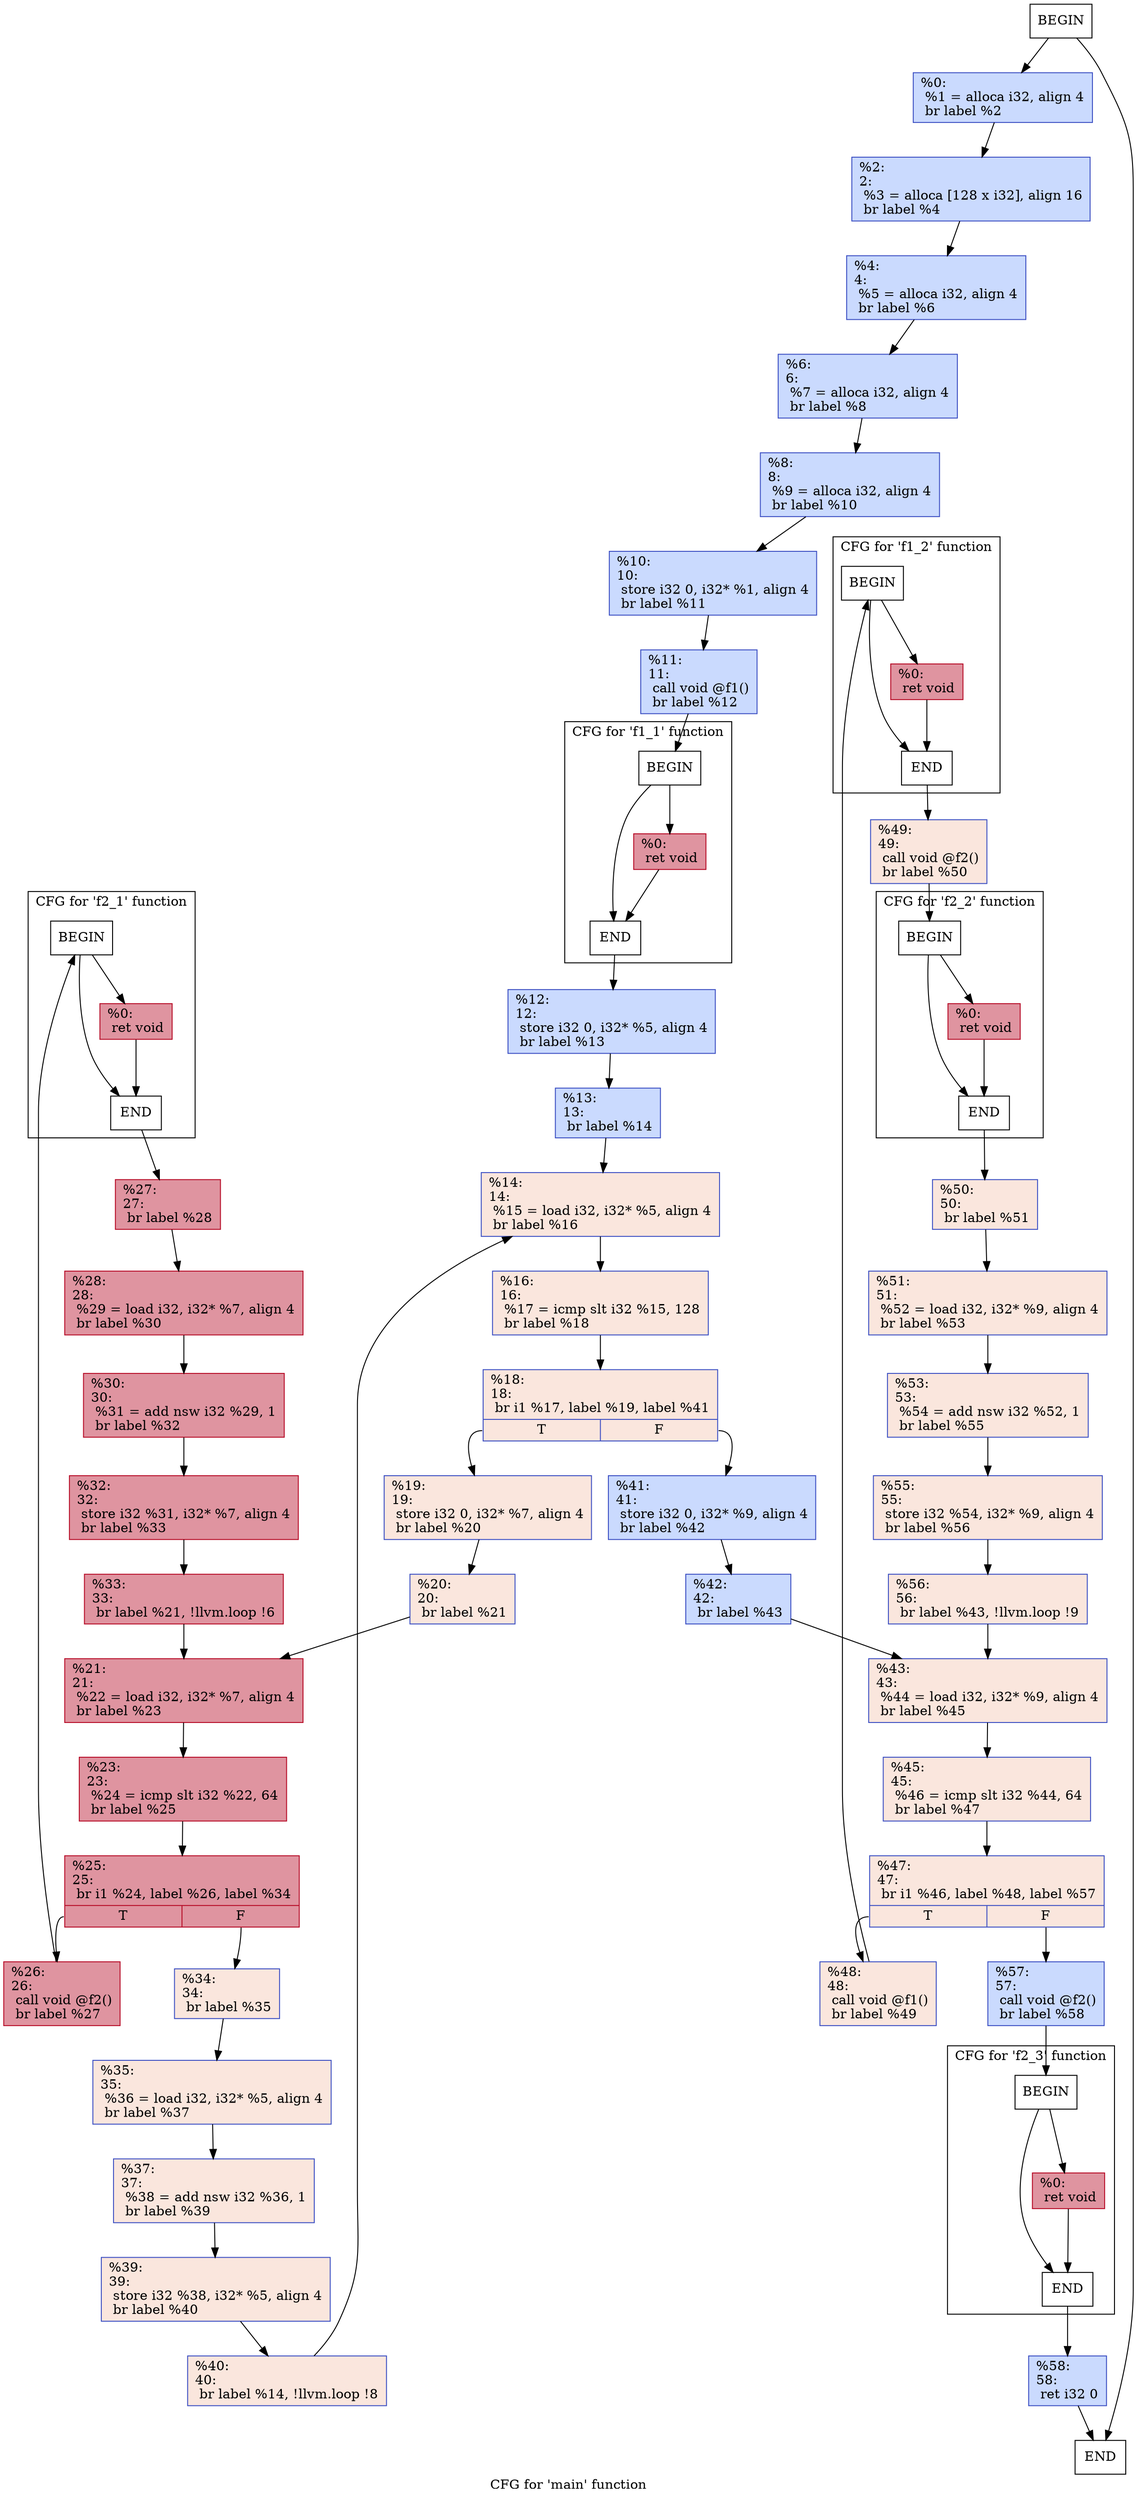 digraph "CFG for 'main' function" {
	label="CFG for 'main' function";

	Nodebeginmain [shape=record, label="BEGIN"];
	Nodebeginmain -> Node0x1933550
	Node0x1933550 [shape=record,color="#3d50c3ff", style=filled, fillcolor="#88abfd70",label="{%0:\l  %1 = alloca i32, align 4\l  br label %2\l}"];
	Node0x1933550 -> Node0x1933c70;
	Node0x1933c70 [shape=record,color="#3d50c3ff", style=filled, fillcolor="#88abfd70",label="{%2:\l2:                                                \l  %3 = alloca [128 x i32], align 16\l  br label %4\l}"];
	Node0x1933c70 -> Node0x19343e0;
	Node0x19343e0 [shape=record,color="#3d50c3ff", style=filled, fillcolor="#88abfd70",label="{%4:\l4:                                                \l  %5 = alloca i32, align 4\l  br label %6\l}"];
	Node0x19343e0 -> Node0x1934560;
	Node0x1934560 [shape=record,color="#3d50c3ff", style=filled, fillcolor="#88abfd70",label="{%6:\l6:                                                \l  %7 = alloca i32, align 4\l  br label %8\l}"];
	Node0x1934560 -> Node0x1934690;
	Node0x1934690 [shape=record,color="#3d50c3ff", style=filled, fillcolor="#88abfd70",label="{%8:\l8:                                                \l  %9 = alloca i32, align 4\l  br label %10\l}"];
	Node0x1934690 -> Node0x19344a0;
	Node0x19344a0 [shape=record,color="#3d50c3ff", style=filled, fillcolor="#88abfd70",label="{%10:\l10:                                               \l  store i32 0, i32* %1, align 4\l  br label %11\l}"];
	Node0x19344a0 -> Node0x1934830;
	Node0x1934830 [shape=record,color="#3d50c3ff", style=filled, fillcolor="#88abfd70",label="{%11:\l11:                                               \l  call void @f1()\l  br label %12\l}"];
	Node0x1934830 -> Nodebeginf1_1;
	Nodeendf1_1 -> Node0x19349c0;
	Node0x19349c0 [shape=record,color="#3d50c3ff", style=filled, fillcolor="#88abfd70",label="{%12:\l12:                                               \l  store i32 0, i32* %5, align 4\l  br label %13\l}"];
	Node0x19349c0 -> Node0x1934a80;
	Node0x1934a80 [shape=record,color="#3d50c3ff", style=filled, fillcolor="#88abfd70",label="{%13:\l13:                                               \l  br label %14\l}"];
	Node0x1934a80 -> Node0x1934b40;
	Node0x1934b40 [shape=record,color="#3d50c3ff", style=filled, fillcolor="#f3c7b170",label="{%14:\l14:                                               \l  %15 = load i32, i32* %5, align 4\l  br label %16\l}"];
	Node0x1934b40 -> Node0x1934c70;
	Node0x1934c70 [shape=record,color="#3d50c3ff", style=filled, fillcolor="#f3c7b170",label="{%16:\l16:                                               \l  %17 = icmp slt i32 %15, 128\l  br label %18\l}"];
	Node0x1934c70 -> Node0x1934d60;
	Node0x1934d60 [shape=record,color="#3d50c3ff", style=filled, fillcolor="#f3c7b170",label="{%18:\l18:                                               \l  br i1 %17, label %19, label %41\l|{<s0>T|<s1>F}}"];
	Node0x1934d60:s0 -> Node0x1934e20;
	Node0x1934d60:s1 -> Node0x1934e70;
	Node0x1934e20 [shape=record,color="#3d50c3ff", style=filled, fillcolor="#f3c7b170",label="{%19:\l19:                                               \l  store i32 0, i32* %7, align 4\l  br label %20\l}"];
	Node0x1934e20 -> Node0x1934fb0;
	Node0x1934fb0 [shape=record,color="#3d50c3ff", style=filled, fillcolor="#f3c7b170",label="{%20:\l20:                                               \l  br label %21\l}"];
	Node0x1934fb0 -> Node0x1935070;
	Node0x1935070 [shape=record,color="#b70d28ff", style=filled, fillcolor="#b70d2870",label="{%21:\l21:                                               \l  %22 = load i32, i32* %7, align 4\l  br label %23\l}"];
	Node0x1935070 -> Node0x19351a0;
	Node0x19351a0 [shape=record,color="#b70d28ff", style=filled, fillcolor="#b70d2870",label="{%23:\l23:                                               \l  %24 = icmp slt i32 %22, 64\l  br label %25\l}"];
	Node0x19351a0 -> Node0x1935320;
	Node0x1935320 [shape=record,color="#b70d28ff", style=filled, fillcolor="#b70d2870",label="{%25:\l25:                                               \l  br i1 %24, label %26, label %34\l|{<s0>T|<s1>F}}"];
	Node0x1935320:s0 -> Node0x19353e0;
	Node0x1935320:s1 -> Node0x1935430;
	Node0x19353e0 [shape=record,color="#b70d28ff", style=filled, fillcolor="#b70d2870",label="{%26:\l26:                                               \l  call void @f2()\l  br label %27\l}"];
	Node0x19353e0 -> Nodebeginf2_1;
	Nodeendf2_1 -> Node0x1935640;
	Node0x1935640 [shape=record,color="#b70d28ff", style=filled, fillcolor="#b70d2870",label="{%27:\l27:                                               \l  br label %28\l}"];
	Node0x1935640 -> Node0x1935700;
	Node0x1935700 [shape=record,color="#b70d28ff", style=filled, fillcolor="#b70d2870",label="{%28:\l28:                                               \l  %29 = load i32, i32* %7, align 4\l  br label %30\l}"];
	Node0x1935700 -> Node0x1935830;
	Node0x1935830 [shape=record,color="#b70d28ff", style=filled, fillcolor="#b70d2870",label="{%30:\l30:                                               \l  %31 = add nsw i32 %29, 1\l  br label %32\l}"];
	Node0x1935830 -> Node0x1935980;
	Node0x1935980 [shape=record,color="#b70d28ff", style=filled, fillcolor="#b70d2870",label="{%32:\l32:                                               \l  store i32 %31, i32* %7, align 4\l  br label %33\l}"];
	Node0x1935980 -> Node0x1935ce0;
	Node0x1935ce0 [shape=record,color="#b70d28ff", style=filled, fillcolor="#b70d2870",label="{%33:\l33:                                               \l  br label %21, !llvm.loop !6\l}"];
	Node0x1935ce0 -> Node0x1935070;
	Node0x1935430 [shape=record,color="#3d50c3ff", style=filled, fillcolor="#f3c7b170",label="{%34:\l34:                                               \l  br label %35\l}"];
	Node0x1935430 -> Node0x19368e0;
	Node0x19368e0 [shape=record,color="#3d50c3ff", style=filled, fillcolor="#f3c7b170",label="{%35:\l35:                                               \l  %36 = load i32, i32* %5, align 4\l  br label %37\l}"];
	Node0x19368e0 -> Node0x1936a10;
	Node0x1936a10 [shape=record,color="#3d50c3ff", style=filled, fillcolor="#f3c7b170",label="{%37:\l37:                                               \l  %38 = add nsw i32 %36, 1\l  br label %39\l}"];
	Node0x1936a10 -> Node0x1936b60;
	Node0x1936b60 [shape=record,color="#3d50c3ff", style=filled, fillcolor="#f3c7b170",label="{%39:\l39:                                               \l  store i32 %38, i32* %5, align 4\l  br label %40\l}"];
	Node0x1936b60 -> Node0x1936cb0;
	Node0x1936cb0 [shape=record,color="#3d50c3ff", style=filled, fillcolor="#f3c7b170",label="{%40:\l40:                                               \l  br label %14, !llvm.loop !8\l}"];
	Node0x1936cb0 -> Node0x1934b40;
	Node0x1934e70 [shape=record,color="#3d50c3ff", style=filled, fillcolor="#88abfd70",label="{%41:\l41:                                               \l  store i32 0, i32* %9, align 4\l  br label %42\l}"];
	Node0x1934e70 -> Node0x1936f30;
	Node0x1936f30 [shape=record,color="#3d50c3ff", style=filled, fillcolor="#88abfd70",label="{%42:\l42:                                               \l  br label %43\l}"];
	Node0x1936f30 -> Node0x1936ff0;
	Node0x1936ff0 [shape=record,color="#3d50c3ff", style=filled, fillcolor="#f3c7b170",label="{%43:\l43:                                               \l  %44 = load i32, i32* %9, align 4\l  br label %45\l}"];
	Node0x1936ff0 -> Node0x1937120;
	Node0x1937120 [shape=record,color="#3d50c3ff", style=filled, fillcolor="#f3c7b170",label="{%45:\l45:                                               \l  %46 = icmp slt i32 %44, 64\l  br label %47\l}"];
	Node0x1937120 -> Node0x1937270;
	Node0x1937270 [shape=record,color="#3d50c3ff", style=filled, fillcolor="#f3c7b170",label="{%47:\l47:                                               \l  br i1 %46, label %48, label %57\l|{<s0>T|<s1>F}}"];
	Node0x1937270:s0 -> Node0x1937330;
	Node0x1937270:s1 -> Node0x1937380;
	Node0x1937330 [shape=record,color="#3d50c3ff", style=filled, fillcolor="#f3c7b170",label="{%48:\l48:                                               \l  call void @f1()\l  br label %49\l}"];
	Node0x1937330 -> Nodebeginf1_2;
	Nodeendf1_2 -> Node0x1937590;
	Node0x1937590 [shape=record,color="#3d50c3ff", style=filled, fillcolor="#f3c7b170",label="{%49:\l49:                                               \l  call void @f2()\l  br label %50\l}"];
	Node0x1937590 -> Nodebeginf2_2;
	Nodeendf2_2 -> Node0x1937720;
	Node0x1937720 [shape=record,color="#3d50c3ff", style=filled, fillcolor="#f3c7b170",label="{%50:\l50:                                               \l  br label %51\l}"];
	Node0x1937720 -> Node0x19377e0;
	Node0x19377e0 [shape=record,color="#3d50c3ff", style=filled, fillcolor="#f3c7b170",label="{%51:\l51:                                               \l  %52 = load i32, i32* %9, align 4\l  br label %53\l}"];
	Node0x19377e0 -> Node0x1937910;
	Node0x1937910 [shape=record,color="#3d50c3ff", style=filled, fillcolor="#f3c7b170",label="{%53:\l53:                                               \l  %54 = add nsw i32 %52, 1\l  br label %55\l}"];
	Node0x1937910 -> Node0x1937a60;
	Node0x1937a60 [shape=record,color="#3d50c3ff", style=filled, fillcolor="#f3c7b170",label="{%55:\l55:                                               \l  store i32 %54, i32* %9, align 4\l  br label %56\l}"];
	Node0x1937a60 -> Node0x1937bb0;
	Node0x1937bb0 [shape=record,color="#3d50c3ff", style=filled, fillcolor="#f3c7b170",label="{%56:\l56:                                               \l  br label %43, !llvm.loop !9\l}"];
	Node0x1937bb0 -> Node0x1936ff0;
	Node0x1937380 [shape=record,color="#3d50c3ff", style=filled, fillcolor="#88abfd70",label="{%57:\l57:                                               \l  call void @f2()\l  br label %58\l}"];
	Node0x1937380 -> Nodebeginf2_3;
	Nodeendf2_3 -> Node0x1937e90;
	Node0x1937e90 [shape=record,color="#3d50c3ff", style=filled, fillcolor="#88abfd70",label="{%58:\l58:                                               \l  ret i32 0\l}"];
	Node0x1937e90 -> Nodeendmain;
	Nodeendmain [shape=record, label="END"];
	Nodebeginmain -> Nodeendmain;
	subgraph cluster_f1_1 {
		label = "CFG for 'f1_1' function";
		graph[style=filled, bgcolor=white];
		Nodebeginf1_1 [shape=record, label="BEGIN"];
	
		Nodebeginf1_1 -> Node0x1933250_1;
		Node0x1933250_1 [shape=record,color="#b70d28ff", style=filled, fillcolor="#b70d2870",label="{%0:\l  ret void\l}"];
		Node0x1933250_1 -> Nodeendf1_1;
		Nodeendf1_1 [shape=record, label="END"];
		Nodebeginf1_1 -> Nodeendf1_1;
	}
	subgraph cluster_f1_2 {
		label = "CFG for 'f1_2' function";
		graph[style=filled, bgcolor=white];
		Nodebeginf1_2 [shape=record, label="BEGIN"];
	
		Nodebeginf1_2 -> Node0x1933250_2;
		Node0x1933250_2 [shape=record,color="#b70d28ff", style=filled, fillcolor="#b70d2870",label="{%0:\l  ret void\l}"];
		Node0x1933250_2 -> Nodeendf1_2;
		Nodeendf1_2 [shape=record, label="END"];
		Nodebeginf1_2 -> Nodeendf1_2;
	}
	subgraph cluster_f2_1 {
		label = "CFG for 'f2_1' function";
		graph[style=filled, bgcolor=white];
		Nodebeginf2_1 [shape=record, label="BEGIN"];
	
		Nodebeginf2_1 -> Node0x19333f0_1;
		Node0x19333f0_1 [shape=record,color="#b70d28ff", style=filled, fillcolor="#b70d2870",label="{%0:\l  ret void\l}"];
		Node0x19333f0_1 -> Nodeendf2_1;
		Nodeendf2_1 [shape=record, label="END"];
		Nodebeginf2_1 -> Nodeendf2_1;
	}
	subgraph cluster_f2_2 {
		label = "CFG for 'f2_2' function";
		graph[style=filled, bgcolor=white];
		Nodebeginf2_2 [shape=record, label="BEGIN"];
	
		Nodebeginf2_2 -> Node0x19333f0_2;
		Node0x19333f0_2 [shape=record,color="#b70d28ff", style=filled, fillcolor="#b70d2870",label="{%0:\l  ret void\l}"];
		Node0x19333f0_2 -> Nodeendf2_2;
		Nodeendf2_2 [shape=record, label="END"];
		Nodebeginf2_2 -> Nodeendf2_2;
	}
	subgraph cluster_f2_3 {
		label = "CFG for 'f2_3' function";
		graph[style=filled, bgcolor=white];
		Nodebeginf2_3 [shape=record, label="BEGIN"];
	
		Nodebeginf2_3 -> Node0x19333f0_3;
		Node0x19333f0_3 [shape=record,color="#b70d28ff", style=filled, fillcolor="#b70d2870",label="{%0:\l  ret void\l}"];
		Node0x19333f0_3 -> Nodeendf2_3;
		Nodeendf2_3 [shape=record, label="END"];
		Nodebeginf2_3 -> Nodeendf2_3;
	}
}
